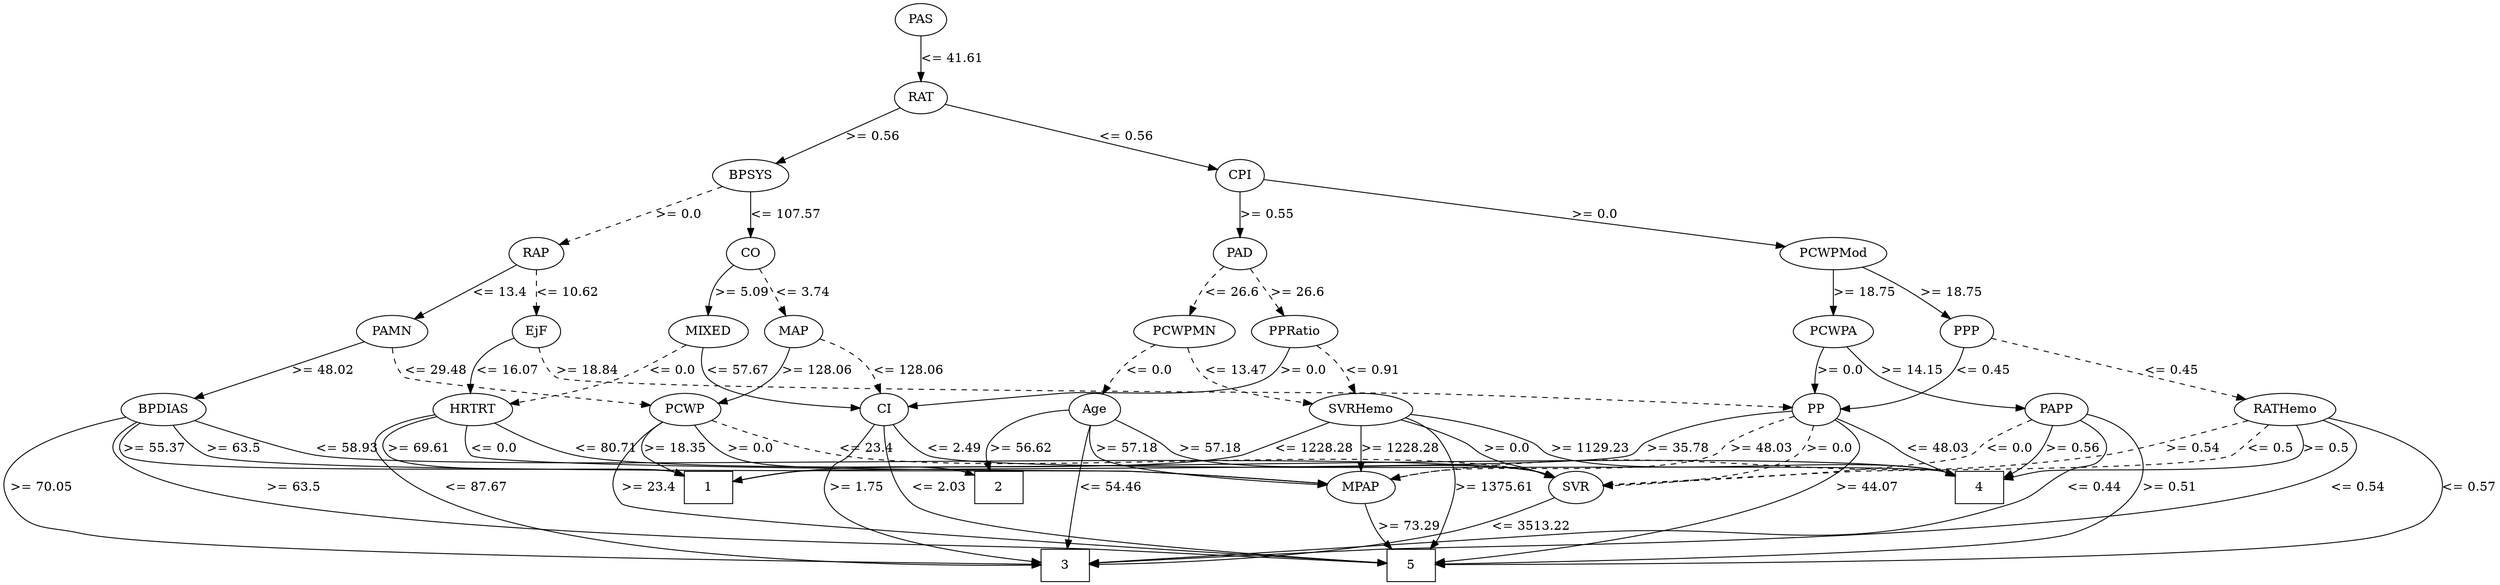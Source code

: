 strict digraph G {
	graph [bb="0,0,2284,645"];
	node [label="\N"];
	1	[height=0.5,
		pos="649,105",
		shape=box,
		width=0.75];
	2	[height=0.5,
		pos="916,105",
		shape=box,
		width=0.75];
	3	[height=0.5,
		pos="981,18",
		shape=box,
		width=0.75];
	4	[height=0.5,
		pos="1814,105",
		shape=box,
		width=0.75];
	5	[height=0.5,
		pos="1295,18",
		shape=box,
		width=0.75];
	RAP	[height=0.5,
		pos="501,366",
		width=0.77778];
	PAMN	[height=0.5,
		pos="371,279",
		width=1.0139];
	RAP -> PAMN	[label="<= 13.4",
		lp="465.5,322.5",
		op="<=",
		param=13.4,
		pos="e,392.09,293.79 482.1,352.64 460.68,338.64 425.51,315.64 400.48,299.27",
		style=solid];
	EjF	[height=0.5,
		pos="501,279",
		width=0.75];
	RAP -> EjF	[label="<= 10.62",
		lp="527,322.5",
		op="<=",
		param=10.62,
		pos="e,501,297.18 501,347.8 501,336.16 501,320.55 501,307.24",
		style=dashed];
	PCWP	[height=0.5,
		pos="629,192",
		width=0.97491];
	PAMN -> PCWP	[label="<= 29.48",
		lp="410,235.5",
		op="<=",
		param=29.48,
		pos="e,594.98,196.86 370.9,260.7 371.81,249.73 374.91,236.13 384,228 391.42,221.37 516.38,206.01 584.9,198.02",
		style=dashed];
	BPDIAS	[height=0.5,
		pos="151,192",
		width=1.1735];
	PAMN -> BPDIAS	[label=">= 48.02",
		lp="300,235.5",
		op=">=",
		param=48.02,
		pos="e,181.46,204.77 343.14,267.23 304.66,252.37 235.01,225.46 190.98,208.45",
		style=solid];
	PP	[height=0.5,
		pos="1664,192",
		width=0.75];
	EjF -> PP	[label=">= 18.84",
		lp="544,235.5",
		op=">=",
		param=18.84,
		pos="e,1637,194.54 502.01,260.69 503.66,249.43 507.8,235.48 518,228 535.77,214.97 1289,210.78 1311,210 1426.3,205.92 1562.7,198.66 1626.9,\
195.1",
		style=dashed];
	HRTRT	[height=0.5,
		pos="438,192",
		width=1.1013];
	EjF -> HRTRT	[label="<= 16.07",
		lp="473,235.5",
		op="<=",
		param=16.07,
		pos="e,437.75,210.01 478.58,268.74 467.38,262.97 454.61,254.44 447,243 442.52,236.26 440.09,227.93 438.83,220.01",
		style=solid];
	PAS	[height=0.5,
		pos="984,627",
		width=0.75];
	RAT	[height=0.5,
		pos="984,540",
		width=0.76389];
	PAS -> RAT	[label="<= 41.61",
		lp="1010,583.5",
		op="<=",
		param=41.61,
		pos="e,984,558.18 984,608.8 984,597.16 984,581.55 984,568.24",
		style=solid];
	BPSYS	[height=0.5,
		pos="694,453",
		width=1.0471];
	RAT -> BPSYS	[label=">= 0.56",
		lp="878.5,496.5",
		op=">=",
		param=0.56,
		pos="e,725.59,463.26 959.28,531.75 909.45,517.15 796.53,484.05 735.31,466.11",
		style=solid];
	CPI	[height=0.5,
		pos="1141,453",
		width=0.75];
	RAT -> CPI	[label="<= 0.56",
		lp="1093.5,496.5",
		op="<=",
		param=0.56,
		pos="e,1120.5,465.11 1004.5,527.89 1031.8,513.12 1080.2,486.95 1111.4,470.04",
		style=solid];
	PAD	[height=0.5,
		pos="1141,366",
		width=0.79437];
	PCWPMN	[height=0.5,
		pos="1087,279",
		width=1.3902];
	PAD -> PCWPMN	[label="<= 26.6",
		lp="1140.5,322.5",
		op="<=",
		param=26.6,
		pos="e,1097.2,296.74 1130.4,349.03 1126.5,343.08 1122,336.25 1118,330 1112.9,321.99 1107.4,313.21 1102.5,305.26",
		style=dashed];
	PPRatio	[height=0.5,
		pos="1195,279",
		width=1.1013];
	PAD -> PPRatio	[label=">= 26.6",
		lp="1193.5,322.5",
		op=">=",
		param=26.6,
		pos="e,1184.5,296.5 1151.2,349.01 1159,336.7 1169.9,319.46 1178.9,305.28",
		style=dashed];
	SVRHemo	[height=0.5,
		pos="1252,192",
		width=1.3902];
	PCWPMN -> SVRHemo	[label="<= 13.47",
		lp="1135,235.5",
		op="<=",
		param=13.47,
		pos="e,1202.4,194.38 1090.5,260.81 1093.5,249.88 1099.1,236.29 1109,228 1132.1,208.61 1164.3,199.66 1192.3,195.64",
		style=dashed];
	Age	[height=0.5,
		pos="1014,192",
		width=0.75];
	PCWPMN -> Age	[label="<= 0.0",
		lp="1057,235.5",
		op="<=",
		param=0.0,
		pos="e,1019.7,209.98 1061.6,263.42 1053.3,257.81 1044.6,250.84 1038,243 1032.2,236.08 1027.4,227.52 1023.7,219.44",
		style=dashed];
	PPRatio -> SVRHemo	[label="<= 0.91",
		lp="1256.5,235.5",
		op="<=",
		param=0.91,
		pos="e,1243.9,210.19 1209.8,262.2 1214.9,256.38 1220.5,249.6 1225,243 1230.1,235.6 1235,227.14 1239.1,219.32",
		style=dashed];
	CI	[height=0.5,
		pos="813,192",
		width=0.75];
	PPRatio -> CI	[label=">= 0.0",
		lp="1195,235.5",
		op=">=",
		param=0.0,
		pos="e,839.58,195.78 1188.2,261.13 1182.6,249.75 1173.6,235.5 1161,228 1125.9,207.14 1018.7,214.09 978,210 933.92,205.56 883.23,200.32 \
849.79,196.84",
		style=solid];
	PCWP -> 1	[label=">= 18.35",
		lp="619,148.5",
		op=">=",
		param=18.35,
		pos="e,621.98,115.96 608.55,177.15 596.87,167.43 585.85,153.91 593,141 597.61,132.68 605.12,126.07 613.16,120.95",
		style=solid];
	PCWP -> 2	[label=">= 0.0",
		lp="687,148.5",
		op=">=",
		param=0.0,
		pos="e,888.6,118.7 637.43,174.04 644.06,162.62 654.46,148.36 668,141 708.58,118.96 830.15,133.97 875,123 876.27,122.69 877.54,122.35 \
878.82,121.98",
		style=solid];
	PCWP -> 5	[label=">= 23.4",
		lp="590.5,105",
		op=">=",
		param=23.4,
		pos="e,1268,20.511 608.73,177.11 601.02,171.2 592.52,163.85 586,156 565.74,131.63 546.79,110.55 568,87 591.36,61.069 1112.6,29.427 1257.8,\
21.092",
		style=solid];
	SVR	[height=0.5,
		pos="1443,105",
		width=0.77778];
	PCWP -> SVR	[label="<= 23.4",
		lp="801.5,148.5",
		op="<=",
		param=23.4,
		pos="e,1421.2,116.52 654.95,179.75 684.38,167.61 734.13,148.95 779,141 915.16,116.88 1265.7,151.39 1401,123 1404.5,122.27 1408.1,121.26 \
1411.6,120.1",
		style=dashed];
	BPDIAS -> 1	[label=">= 55.37",
		lp="140,148.5",
		op=">=",
		param=55.37,
		pos="e,621.65,118.9 128.91,176.43 115.73,166.02 103.43,151.96 114,141 133.06,121.23 581.17,128.85 608,123 609.27,122.72 610.55,122.41 \
611.84,122.06",
		style=solid];
	BPDIAS -> 3	[label=">= 70.05",
		lp="32.002,105",
		op=">=",
		param=70.05,
		pos="e,953.69,19.295 115.32,182.36 63.642,167.98 -22.852,135.8 6.0021,87 21.492,60.803 36.675,62.133 66.002,54 151.36,30.328 781.64,21.345 \
943.3,19.417",
		style=solid];
	BPDIAS -> 5	[label=">= 63.5",
		lp="334.5,105",
		op=">=",
		param=63.5,
		pos="e,1267.8,20.774 126,177.4 111.21,167.57 97.12,153.82 107,141 164.52,66.373 219.26,103.63 312,87 621.22,31.548 703.33,53.283 1017,\
36 1103.2,31.249 1204.4,24.853 1257.8,21.42",
		style=solid];
	BPDIAS -> SVR	[label="<= 58.93",
		lp="322,148.5",
		op="<=",
		param=58.93,
		pos="e,1421.2,116.57 178.91,178.41 207.6,166.18 253.91,148.41 296,141 537.87,98.441 1160.3,171.9 1401,123 1404.5,122.29 1408.1,121.3 \
1411.6,120.14",
		style=solid];
	MPAP	[height=0.5,
		pos="1252,105",
		width=0.97491];
	BPDIAS -> MPAP	[label=">= 63.5",
		lp="211.5,148.5",
		op=">=",
		param=63.5,
		pos="e,1217.8,109.32 158.69,174.27 165.02,162.64 175.21,148.03 189,141 230.99,119.61 989.94,125.36 1037,123 1096.1,120.04 1164.1,114.26 \
1207.6,110.27",
		style=solid];
	SVR -> 3	[label="<= 3513.22",
		lp="1398.5,61.5",
		op="<=",
		param=3513.22,
		pos="e,1008.4,19.145 1421.8,93.015 1398.1,81.292 1358.4,63.172 1322,54 1214.3,26.827 1082.3,20.673 1018.8,19.332",
		style=solid];
	PCWPMod	[height=0.5,
		pos="1679,366",
		width=1.4444];
	PCWPA	[height=0.5,
		pos="1679,279",
		width=1.1555];
	PCWPMod -> PCWPA	[label=">= 18.75",
		lp="1705,322.5",
		op=">=",
		param=18.75,
		pos="e,1679,297.18 1679,347.8 1679,336.16 1679,320.55 1679,307.24",
		style=solid];
	PPP	[height=0.5,
		pos="1800,279",
		width=0.75];
	PCWPMod -> PPP	[label=">= 18.75",
		lp="1781,322.5",
		op=">=",
		param=18.75,
		pos="e,1783.5,293.41 1703.9,350.17 1713.7,344.13 1725,336.93 1735,330 1748.6,320.52 1763.4,309.3 1775.3,299.89",
		style=solid];
	PCWPA -> PP	[label=">= 0.0",
		lp="1684,235.5",
		op=">=",
		param=0.0,
		pos="e,1662.8,210.29 1670.9,261.29 1668.5,255.62 1666.3,249.16 1665,243 1663.5,235.8 1662.9,227.89 1662.8,220.53",
		style=solid];
	PAPP	[height=0.5,
		pos="1886,192",
		width=0.88889];
	PCWPA -> PAPP	[label=">= 14.15",
		lp="1748,235.5",
		op=">=",
		param=14.15,
		pos="e,1853.9,193.85 1689.3,261.06 1697,249.96 1708.4,236.06 1722,228 1759.3,205.86 1808.8,197.63 1843.6,194.63",
		style=solid];
	PPP -> PP	[label="<= 0.45",
		lp="1810.5,235.5",
		op="<=",
		param=0.45,
		pos="e,1691.1,194.96 1796.4,260.99 1793.2,250.15 1787.6,236.57 1778,228 1756.8,209.1 1725.5,200.4 1701.1,196.4",
		style=solid];
	RATHemo	[height=0.5,
		pos="2102,192",
		width=1.375];
	PPP -> RATHemo	[label="<= 0.45",
		lp="1991.5,235.5",
		op="<=",
		param=0.45,
		pos="e,2064.1,203.67 1824.5,271.12 1874.5,257.04 1989.2,224.74 2054.4,206.38",
		style=dashed];
	PP -> 1	[label=">= 35.78",
		lp="1537,148.5",
		op=">=",
		param=35.78,
		pos="e,676.18,113.63 1637.4,188.51 1605.9,184.77 1552.5,175.89 1511,156 1501.3,151.35 1502.1,144.65 1492,141 1411.6,112.03 807.81,133.62 \
723,123 710.86,121.48 697.8,118.83 686.08,116.06",
		style=solid];
	PP -> 4	[label="<= 48.03",
		lp="1777,148.5",
		op="<=",
		param=48.03,
		pos="e,1786.8,120.57 1684.7,180.21 1697.3,173.48 1713.8,164.52 1728,156 1738.5,149.73 1740.6,147.3 1751,141 1759.6,135.82 1769,130.46 \
1777.8,125.53",
		style=solid];
	PP -> 5	[label=">= 44.07",
		lp="1700,105",
		op=">=",
		param=44.07,
		pos="e,1322.1,22.993 1681.1,177.94 1692.4,167.66 1703.7,153.1 1695,141 1651.7,80.85 1423,39.045 1332.2,24.581",
		style=solid];
	PP -> SVR	[label=">= 0.0",
		lp="1672,148.5",
		op=">=",
		param=0.0,
		pos="e,1471,107.71 1660.9,174.07 1657.9,162.98 1652.3,149.08 1642,141 1617.6,121.85 1531.9,112.45 1481.3,108.47",
		style=dashed];
	PP -> MPAP	[label=">= 48.03",
		lp="1612,148.5",
		op=">=",
		param=48.03,
		pos="e,1280.6,115.71 1641.1,182.45 1625.1,176.1 1603.6,166.7 1586,156 1576.8,150.42 1577,144.88 1567,141 1513.6,120.34 1366.4,133.11 \
1310,123 1303.6,121.86 1297,120.28 1290.5,118.54",
		style=dashed];
	PAPP -> 3	[label="<= 0.44",
		lp="1922.5,105",
		op="<=",
		param=0.44,
		pos="e,1008.5,20.71 1905.6,177.27 1916.8,167.61 1927.5,154.1 1921,141 1916.6,132.12 1859.3,90.536 1850,87 1810.6,71.959 1181.1,31.565 \
1018.9,21.365",
		style=solid];
	PAPP -> 4	[label=">= 0.56",
		lp="1894.5,148.5",
		op=">=",
		param=0.56,
		pos="e,1841.1,121.06 1881.1,173.98 1877.5,163.67 1871.9,150.68 1864,141 1859.9,135.95 1854.8,131.3 1849.5,127.15",
		style=solid];
	PAPP -> 5	[label=">= 0.51",
		lp="1988.5,105",
		op=">=",
		param=0.51,
		pos="e,1322.3,19.472 1915.3,184.47 1930.5,179.41 1947.9,170.7 1957,156 1984,112.62 1950.9,74.209 1904,54 1851.7,31.458 1456.9,22.081 \
1332.4,19.665",
		style=solid];
	PAPP -> SVR	[label="<= 0.0",
		lp="1841,148.5",
		op="<=",
		param=0.0,
		pos="e,1470.7,107.79 1862.6,179.43 1850.3,173.01 1835,164.59 1822,156 1813,150.06 1813,145.02 1803,141 1773.6,129.18 1567.3,114.27 1480.9,\
108.47",
		style=dashed];
	SVRHemo -> 1	[label="<= 1228.28",
		lp="1212.5,148.5",
		op="<=",
		param=1228.28,
		pos="e,676.19,113.5 1224.1,176.83 1197.2,163.46 1158.3,144.9 1142,141 1051.4,119.32 815.36,135.49 723,123 710.88,121.36 697.82,118.68 \
686.1,115.92",
		style=solid];
	SVRHemo -> 4	[label=">= 1129.23",
		lp="1459.5,148.5",
		op=">=",
		param=1129.23,
		pos="e,1786.6,118.84 1297.9,184.75 1328.7,179.52 1369.9,170.52 1404,156 1415.2,151.22 1415.4,144.78 1427,141 1500.2,117.15 1697.9,139.99 \
1773,123 1774.3,122.71 1775.5,122.39 1776.8,122.04",
		style=solid];
	SVRHemo -> 5	[label=">= 1375.61",
		lp="1363.5,105",
		op=">=",
		param=1375.61,
		pos="e,1309.1,36.156 1289.3,179.74 1300.5,174.42 1311.5,166.78 1318,156 1341.4,117.15 1331,97.431 1318,54 1317.1,50.963 1315.8,47.946 \
1314.4,45.029",
		style=solid];
	SVRHemo -> SVR	[label=">= 0.0",
		lp="1385,148.5",
		op=">=",
		param=0.0,
		pos="e,1420,115.38 1287.8,179.22 1304.8,173.1 1325.4,165.01 1343,156 1353.9,150.45 1355.3,146.88 1366,141 1380.3,133.13 1396.8,125.49 \
1410.7,119.36",
		style=solid];
	SVRHemo -> MPAP	[label=">= 1228.28",
		lp="1284.5,148.5",
		op=">=",
		param=1228.28,
		pos="e,1252,123.18 1252,173.8 1252,162.16 1252,146.55 1252,133.24",
		style=solid];
	Age -> 2	[label=">= 56.62",
		lp="941,148.5",
		op=">=",
		param=56.62,
		pos="e,910.87,123.24 987.1,189.68 963.74,186.93 931.21,178.92 915,156 910.4,149.49 909.23,141.23 909.62,133.3",
		style=solid];
	Age -> 3	[label="<= 54.46",
		lp="1023,105",
		op="<=",
		param=54.46,
		pos="e,983.29,36.423 1008.7,174.01 1007.1,168.32 1005.3,161.92 1004,156 995.51,118.41 988.65,74.372 984.71,46.579",
		style=solid];
	Age -> SVR	[label=">= 57.18",
		lp="1116,148.5",
		op=">=",
		param=57.18,
		pos="e,1421.2,116.39 1032.7,178.68 1055,163.92 1089.6,141.13 1090,141 1221.4,97.466 1265.9,153.38 1401,123 1404.5,122.22 1408.1,121.18 \
1411.6,120",
		style=solid];
	Age -> MPAP	[label=">= 57.18",
		lp="1041,148.5",
		op=">=",
		param=57.18,
		pos="e,1216.7,105.88 1009.3,174.18 1007.4,163.42 1007.2,149.86 1015,141 1039.5,113.19 1144.7,107.14 1206.4,106.03",
		style=solid];
	CO	[height=0.5,
		pos="694,366",
		width=0.75];
	MIXED	[height=0.5,
		pos="650,279",
		width=1.125];
	CO -> MIXED	[label=">= 5.09",
		lp="688.5,322.5",
		op=">=",
		param=5.09,
		pos="e,653.87,297.29 680.16,350.18 675.16,344.25 669.83,337.13 666,330 662.17,322.85 659.07,314.63 656.65,306.95",
		style=solid];
	MAP	[height=0.5,
		pos="739,279",
		width=0.84854];
	CO -> MAP	[label="<= 3.74",
		lp="741.5,322.5",
		op="<=",
		param=3.74,
		pos="e,730.35,296.34 702.68,348.61 709.15,336.38 718.12,319.44 725.53,305.46",
		style=dashed];
	MIXED -> CI	[label="<= 57.67",
		lp="680,235.5",
		op="<=",
		param=57.67,
		pos="e,786.4,195.1 646.64,260.75 645.6,250.08 646.33,236.8 654,228 669.75,209.93 734.44,200.44 776.29,196.09",
		style=solid];
	MIXED -> HRTRT	[label="<= 0.0",
		lp="619,235.5",
		op="<=",
		param=0.0,
		pos="e,474.59,199.02 631.03,262.95 616.24,251.88 594.8,237.21 574,228 545.44,215.35 511.4,206.6 484.52,201.01",
		style=dashed];
	MAP -> PCWP	[label=">= 128.06",
		lp="751,235.5",
		op=">=",
		param=128.06,
		pos="e,659.68,201.12 732.58,261.32 727.75,250.61 720.2,237.07 710,228 698.37,217.66 683.22,210.02 669.17,204.56",
		style=solid];
	MAP -> CI	[label="<= 128.06",
		lp="828,235.5",
		op="<=",
		param=128.06,
		pos="e,808.17,210.07 761.38,266.73 771.47,260.78 782.9,252.68 791,243 796.71,236.17 801.19,227.63 804.58,219.55",
		style=dashed];
	CI -> 3	[label=">= 1.75",
		lp="781.5,105",
		op=">=",
		param=1.75,
		pos="e,953.81,21.649 801.18,175.58 793.51,165.64 783.26,152.48 774,141 767.47,132.89 762.55,132.79 759,123 753.56,107.96 751.23,100.99 \
759,87 772.47,62.741 786.24,64.307 812,54 855.37,36.652 908.58,27.454 943.57,22.913",
		style=solid];
	CI -> 4	[label="<= 2.49",
		lp="882.5,148.5",
		op="<=",
		param=2.49,
		pos="e,1786.7,118.97 822.77,175.15 831.05,163.33 844.11,148.06 860,141 906.37,120.41 1723.3,133.4 1773,123 1774.3,122.73 1775.6,122.43 \
1776.8,122.09",
		style=solid];
	CI -> 5	[label="<= 2.03",
		lp="857.5,105",
		op="<=",
		param=2.03,
		pos="e,1267.8,21.22 811.19,173.79 809.8,150.53 811.2,109.37 835,87 865.78,58.065 1153.7,30.987 1257.8,22.073",
		style=solid];
	MPAP -> 5	[label=">= 73.29",
		lp="1292,61.5",
		op=">=",
		param=73.29,
		pos="e,1278.4,36.128 1255,86.666 1257.1,76.721 1260.6,64.221 1266,54 1267.8,50.658 1269.9,47.343 1272.1,44.162",
		style=solid];
	HRTRT -> 1	[label=">= 69.61",
		lp="383,148.5",
		op=">=",
		param=69.61,
		pos="e,621.61,118.76 403.38,182.95 374.01,174.59 339.27,160.05 357,141 376.05,120.53 580.79,129.44 608,123 609.27,122.7 610.54,122.37 \
611.83,122",
		style=solid];
	HRTRT -> 3	[label="<= 87.67",
		lp="429,105",
		op="<=",
		param=87.67,
		pos="e,954,19.984 401.46,184.97 370.24,178.08 332.63,164.59 348,141 400.25,60.806 452.22,77.493 545,54 620.15,34.973 852.75,24.033 943.86,\
20.383",
		style=solid];
	HRTRT -> 4	[label="<= 80.71",
		lp="560,148.5",
		op="<=",
		param=80.71,
		pos="e,1786.7,118.99 458.95,176.41 477.66,164.31 506.31,147.99 534,141 667.49,107.29 1638.2,150.86 1773,123 1774.3,122.74 1775.6,122.43 \
1776.8,122.1",
		style=solid];
	HRTRT -> MPAP	[label="<= 0.0",
		lp="451,148.5",
		op="<=",
		param=0.0,
		pos="e,1217.8,109.23 429.82,173.96 425.93,163.11 423.72,149.53 432,141 455.42,116.87 1003.4,124.83 1037,123 1096.1,119.79 1164.1,114.07 \
1207.6,110.16",
		style=solid];
	BPSYS -> RAP	[label=">= 0.0",
		lp="628,409.5",
		op=">=",
		param=0.0,
		pos="e,523.41,376.87 667.17,440.18 631.99,424.69 570.36,397.55 532.85,381.03",
		style=dashed];
	BPSYS -> CO	[label="<= 107.57",
		lp="723,409.5",
		op="<=",
		param=107.57,
		pos="e,694,384.18 694,434.8 694,423.16 694,407.55 694,394.24",
		style=solid];
	RATHemo -> 3	[label="<= 0.54",
		lp="2164.5,105",
		op="<=",
		param=0.54,
		pos="e,1008.2,20.759 2133.6,178.15 2151.4,168.97 2168.2,155.69 2158,141 2119.4,85.117 2081.3,101.93 2015,87 1686.5,12.986 1595.2,54.805 \
1259,36 1172.8,31.178 1071.6,24.81 1018.2,21.4",
		style=solid];
	RATHemo -> 4	[label=">= 0.5",
		lp="2135,148.5",
		op=">=",
		param=0.5,
		pos="e,1841.2,115.89 2111.5,174.13 2116.1,163.35 2119.2,149.79 2111,141 2092.6,121.16 1894.6,128.1 1868,123 1862.5,121.94 1856.7,120.49 \
1851,118.89",
		style=solid];
	RATHemo -> 5	[label="<= 0.57",
		lp="2261.5,105",
		op="<=",
		param=0.57,
		pos="e,1322.1,18.92 2145.9,183.47 2178.6,175.11 2219.9,157.88 2235,123 2248.6,91.428 2231.7,67.306 2200,54 2119.2,20.099 1493.1,18.698 \
1332.5,18.904",
		style=solid];
	RATHemo -> SVR	[label="<= 0.5",
		lp="2086,148.5",
		op="<=",
		param=0.5,
		pos="e,1471,108.04 2086.2,174.69 2072.6,160.85 2054.5,142.93 2050,141 2013.8,125.32 1734.4,125.33 1695,123 1619.1,118.52 1530.5,112.32 \
1481.2,108.77",
		style=dashed];
	RATHemo -> MPAP	[label=">= 0.54",
		lp="2013.5,148.5",
		op=">=",
		param=0.54,
		pos="e,1280.3,115.86 2067.8,178.91 2031.8,166.8 1973.2,148.87 1921,141 1652.4,100.54 1578.3,165.55 1310,123 1303.5,121.98 1296.8,120.44 \
1290.3,118.71",
		style=dashed];
	CPI -> PAD	[label=">= 0.55",
		lp="1163.5,409.5",
		op=">=",
		param=0.55,
		pos="e,1141,384.18 1141,434.8 1141,423.16 1141,407.55 1141,394.24",
		style=solid];
	CPI -> PCWPMod	[label=">= 0.0",
		lp="1461,409.5",
		op=">=",
		param=0.0,
		pos="e,1632.8,374.3 1167,447.9 1249.6,434.85 1507.8,394.05 1622.8,375.88",
		style=solid];
}
